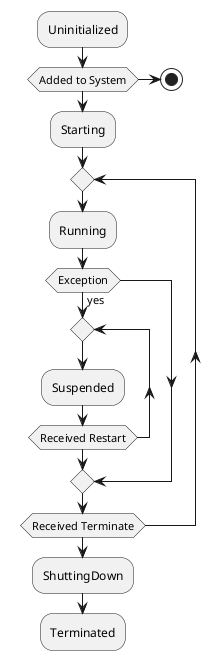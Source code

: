 @startuml

:Uninitialized;

if (Added to System)

:Starting;

else

stop

endif

repeat
  :Running;

  if (Exception) then(yes)

  repeat
    :Suspended;
   repeat while(Received Restart)

  else

  endif

repeat while (Received Terminate)

:ShuttingDown;

:Terminated;

@enduml
